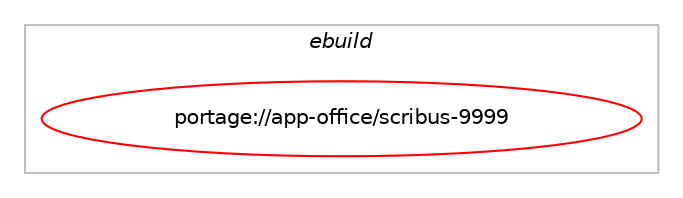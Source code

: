 digraph prolog {

# *************
# Graph options
# *************

newrank=true;
concentrate=true;
compound=true;
graph [rankdir=LR,fontname=Helvetica,fontsize=10,ranksep=1.5];#, ranksep=2.5, nodesep=0.2];
edge  [arrowhead=vee];
node  [fontname=Helvetica,fontsize=10];

# **********
# The ebuild
# **********

subgraph cluster_leftcol {
color=gray;
label=<<i>ebuild</i>>;
id [label="portage://app-office/scribus-9999", color=red, width=4, href="../app-office/scribus-9999.svg"];
}

# ****************
# The dependencies
# ****************

subgraph cluster_midcol {
color=gray;
label=<<i>dependencies</i>>;
subgraph cluster_compile {
fillcolor="#eeeeee";
style=filled;
label=<<i>compile</i>>;
# *** BEGIN UNKNOWN DEPENDENCY TYPE (TODO) ***
# id -> equal(use_conditional_group(positive,boost,portage://app-office/scribus-9999,[package_dependency(portage://app-office/scribus-9999,install,no,dev-libs,boost,none,[,,],any_same_slot,[])]))
# *** END UNKNOWN DEPENDENCY TYPE (TODO) ***

# *** BEGIN UNKNOWN DEPENDENCY TYPE (TODO) ***
# id -> equal(use_conditional_group(positive,graphicsmagick,portage://app-office/scribus-9999,[package_dependency(portage://app-office/scribus-9999,install,no,media-gfx,graphicsmagick,none,[,,],any_same_slot,[])]))
# *** END UNKNOWN DEPENDENCY TYPE (TODO) ***

# *** BEGIN UNKNOWN DEPENDENCY TYPE (TODO) ***
# id -> equal(use_conditional_group(positive,osg,portage://app-office/scribus-9999,[package_dependency(portage://app-office/scribus-9999,install,no,dev-games,openscenegraph,none,[,,],any_same_slot,[])]))
# *** END UNKNOWN DEPENDENCY TYPE (TODO) ***

# *** BEGIN UNKNOWN DEPENDENCY TYPE (TODO) ***
# id -> equal(use_conditional_group(positive,pdf,portage://app-office/scribus-9999,[package_dependency(portage://app-office/scribus-9999,install,no,app-text,podofo,none,[,,],[slot(0),equal],[])]))
# *** END UNKNOWN DEPENDENCY TYPE (TODO) ***

# *** BEGIN UNKNOWN DEPENDENCY TYPE (TODO) ***
# id -> equal(use_conditional_group(positive,python_single_target_python3_10,portage://app-office/scribus-9999,[package_dependency(portage://app-office/scribus-9999,install,no,dev-lang,python,none,[,,],[slot(3.10)],[use(optenable(tk),none)])]))
# *** END UNKNOWN DEPENDENCY TYPE (TODO) ***

# *** BEGIN UNKNOWN DEPENDENCY TYPE (TODO) ***
# id -> equal(use_conditional_group(positive,python_single_target_python3_11,portage://app-office/scribus-9999,[package_dependency(portage://app-office/scribus-9999,install,no,dev-lang,python,none,[,,],[slot(3.11)],[use(optenable(tk),none)])]))
# *** END UNKNOWN DEPENDENCY TYPE (TODO) ***

# *** BEGIN UNKNOWN DEPENDENCY TYPE (TODO) ***
# id -> equal(use_conditional_group(positive,python_single_target_python3_12,portage://app-office/scribus-9999,[package_dependency(portage://app-office/scribus-9999,install,no,dev-lang,python,none,[,,],[slot(3.12)],[use(optenable(tk),none)])]))
# *** END UNKNOWN DEPENDENCY TYPE (TODO) ***

# *** BEGIN UNKNOWN DEPENDENCY TYPE (TODO) ***
# id -> equal(use_conditional_group(positive,python_single_target_python3_13,portage://app-office/scribus-9999,[package_dependency(portage://app-office/scribus-9999,install,no,dev-lang,python,none,[,,],[slot(3.13)],[use(optenable(tk),none)])]))
# *** END UNKNOWN DEPENDENCY TYPE (TODO) ***

# *** BEGIN UNKNOWN DEPENDENCY TYPE (TODO) ***
# id -> equal(use_conditional_group(positive,scripts,portage://app-office/scribus-9999,[use_conditional_group(positive,python_single_target_python3_10,portage://app-office/scribus-9999,[package_dependency(portage://app-office/scribus-9999,install,no,dev-python,pillow,none,[,,],[],[use(optenable(tk),none),use(enable(python_targets_python3_10),negative)])]),use_conditional_group(positive,python_single_target_python3_11,portage://app-office/scribus-9999,[package_dependency(portage://app-office/scribus-9999,install,no,dev-python,pillow,none,[,,],[],[use(optenable(tk),none),use(enable(python_targets_python3_11),negative)])]),use_conditional_group(positive,python_single_target_python3_12,portage://app-office/scribus-9999,[package_dependency(portage://app-office/scribus-9999,install,no,dev-python,pillow,none,[,,],[],[use(optenable(tk),none),use(enable(python_targets_python3_12),negative)])]),use_conditional_group(positive,python_single_target_python3_13,portage://app-office/scribus-9999,[package_dependency(portage://app-office/scribus-9999,install,no,dev-python,pillow,none,[,,],[],[use(optenable(tk),none),use(enable(python_targets_python3_13),negative)])])]))
# *** END UNKNOWN DEPENDENCY TYPE (TODO) ***

# *** BEGIN UNKNOWN DEPENDENCY TYPE (TODO) ***
# id -> equal(package_dependency(portage://app-office/scribus-9999,install,no,app-text,hunspell,none,[,,],any_same_slot,[]))
# *** END UNKNOWN DEPENDENCY TYPE (TODO) ***

# *** BEGIN UNKNOWN DEPENDENCY TYPE (TODO) ***
# id -> equal(package_dependency(portage://app-office/scribus-9999,install,no,app-text,libmspub,none,[,,],[],[]))
# *** END UNKNOWN DEPENDENCY TYPE (TODO) ***

# *** BEGIN UNKNOWN DEPENDENCY TYPE (TODO) ***
# id -> equal(package_dependency(portage://app-office/scribus-9999,install,no,app-text,libqxp,none,[,,],[],[]))
# *** END UNKNOWN DEPENDENCY TYPE (TODO) ***

# *** BEGIN UNKNOWN DEPENDENCY TYPE (TODO) ***
# id -> equal(package_dependency(portage://app-office/scribus-9999,install,no,app-text,poppler,none,[,,],any_same_slot,[]))
# *** END UNKNOWN DEPENDENCY TYPE (TODO) ***

# *** BEGIN UNKNOWN DEPENDENCY TYPE (TODO) ***
# id -> equal(package_dependency(portage://app-office/scribus-9999,install,no,dev-libs,hyphen,none,[,,],[],[]))
# *** END UNKNOWN DEPENDENCY TYPE (TODO) ***

# *** BEGIN UNKNOWN DEPENDENCY TYPE (TODO) ***
# id -> equal(package_dependency(portage://app-office/scribus-9999,install,no,dev-libs,icu,none,[,,],[slot(0),equal],[]))
# *** END UNKNOWN DEPENDENCY TYPE (TODO) ***

# *** BEGIN UNKNOWN DEPENDENCY TYPE (TODO) ***
# id -> equal(package_dependency(portage://app-office/scribus-9999,install,no,dev-libs,librevenge,none,[,,],[],[]))
# *** END UNKNOWN DEPENDENCY TYPE (TODO) ***

# *** BEGIN UNKNOWN DEPENDENCY TYPE (TODO) ***
# id -> equal(package_dependency(portage://app-office/scribus-9999,install,no,dev-libs,libxml2,none,[,,],[],[]))
# *** END UNKNOWN DEPENDENCY TYPE (TODO) ***

# *** BEGIN UNKNOWN DEPENDENCY TYPE (TODO) ***
# id -> equal(package_dependency(portage://app-office/scribus-9999,install,no,dev-qt,qt5compat,none,[,,],[slot(6)],[]))
# *** END UNKNOWN DEPENDENCY TYPE (TODO) ***

# *** BEGIN UNKNOWN DEPENDENCY TYPE (TODO) ***
# id -> equal(package_dependency(portage://app-office/scribus-9999,install,no,dev-qt,qtbase,none,[,,],[slot(6)],[use(enable(cups),none),use(enable(gui),none),use(enable(network),none),use(enable(opengl),none),use(enable(X),none),use(enable(xml),none),use(enable(widgets),none)]))
# *** END UNKNOWN DEPENDENCY TYPE (TODO) ***

# *** BEGIN UNKNOWN DEPENDENCY TYPE (TODO) ***
# id -> equal(package_dependency(portage://app-office/scribus-9999,install,no,dev-qt,qtsvg,none,[,,],[slot(6)],[]))
# *** END UNKNOWN DEPENDENCY TYPE (TODO) ***

# *** BEGIN UNKNOWN DEPENDENCY TYPE (TODO) ***
# id -> equal(package_dependency(portage://app-office/scribus-9999,install,no,media-libs,fontconfig,none,[,,],[],[]))
# *** END UNKNOWN DEPENDENCY TYPE (TODO) ***

# *** BEGIN UNKNOWN DEPENDENCY TYPE (TODO) ***
# id -> equal(package_dependency(portage://app-office/scribus-9999,install,no,media-libs,freetype,none,[,,],[slot(2)],[]))
# *** END UNKNOWN DEPENDENCY TYPE (TODO) ***

# *** BEGIN UNKNOWN DEPENDENCY TYPE (TODO) ***
# id -> equal(package_dependency(portage://app-office/scribus-9999,install,no,media-libs,harfbuzz,none,[,,],[slot(0),equal],[use(enable(icu),none)]))
# *** END UNKNOWN DEPENDENCY TYPE (TODO) ***

# *** BEGIN UNKNOWN DEPENDENCY TYPE (TODO) ***
# id -> equal(package_dependency(portage://app-office/scribus-9999,install,no,media-libs,lcms,none,[,,],[slot(2)],[]))
# *** END UNKNOWN DEPENDENCY TYPE (TODO) ***

# *** BEGIN UNKNOWN DEPENDENCY TYPE (TODO) ***
# id -> equal(package_dependency(portage://app-office/scribus-9999,install,no,media-libs,libcdr,none,[,,],[],[]))
# *** END UNKNOWN DEPENDENCY TYPE (TODO) ***

# *** BEGIN UNKNOWN DEPENDENCY TYPE (TODO) ***
# id -> equal(package_dependency(portage://app-office/scribus-9999,install,no,media-libs,libfreehand,none,[,,],[],[]))
# *** END UNKNOWN DEPENDENCY TYPE (TODO) ***

# *** BEGIN UNKNOWN DEPENDENCY TYPE (TODO) ***
# id -> equal(package_dependency(portage://app-office/scribus-9999,install,no,media-libs,libjpeg-turbo,none,[,,],any_same_slot,[]))
# *** END UNKNOWN DEPENDENCY TYPE (TODO) ***

# *** BEGIN UNKNOWN DEPENDENCY TYPE (TODO) ***
# id -> equal(package_dependency(portage://app-office/scribus-9999,install,no,media-libs,libpagemaker,none,[,,],[],[]))
# *** END UNKNOWN DEPENDENCY TYPE (TODO) ***

# *** BEGIN UNKNOWN DEPENDENCY TYPE (TODO) ***
# id -> equal(package_dependency(portage://app-office/scribus-9999,install,no,media-libs,libpng,none,[,,],[slot(0),equal],[]))
# *** END UNKNOWN DEPENDENCY TYPE (TODO) ***

# *** BEGIN UNKNOWN DEPENDENCY TYPE (TODO) ***
# id -> equal(package_dependency(portage://app-office/scribus-9999,install,no,media-libs,libvisio,none,[,,],[],[]))
# *** END UNKNOWN DEPENDENCY TYPE (TODO) ***

# *** BEGIN UNKNOWN DEPENDENCY TYPE (TODO) ***
# id -> equal(package_dependency(portage://app-office/scribus-9999,install,no,media-libs,libzmf,none,[,,],[],[]))
# *** END UNKNOWN DEPENDENCY TYPE (TODO) ***

# *** BEGIN UNKNOWN DEPENDENCY TYPE (TODO) ***
# id -> equal(package_dependency(portage://app-office/scribus-9999,install,no,media-libs,tiff,none,[,,],any_same_slot,[]))
# *** END UNKNOWN DEPENDENCY TYPE (TODO) ***

# *** BEGIN UNKNOWN DEPENDENCY TYPE (TODO) ***
# id -> equal(package_dependency(portage://app-office/scribus-9999,install,no,net-print,cups,none,[,,],[],[]))
# *** END UNKNOWN DEPENDENCY TYPE (TODO) ***

# *** BEGIN UNKNOWN DEPENDENCY TYPE (TODO) ***
# id -> equal(package_dependency(portage://app-office/scribus-9999,install,no,sys-libs,zlib,none,[,,],[],[use(enable(minizip),none)]))
# *** END UNKNOWN DEPENDENCY TYPE (TODO) ***

# *** BEGIN UNKNOWN DEPENDENCY TYPE (TODO) ***
# id -> equal(package_dependency(portage://app-office/scribus-9999,install,no,x11-libs,cairo,none,[,,],[],[use(enable(X),none),use(enable(svg),positive)]))
# *** END UNKNOWN DEPENDENCY TYPE (TODO) ***

# *** BEGIN UNKNOWN DEPENDENCY TYPE (TODO) ***
# id -> equal(package_dependency(portage://app-office/scribus-9999,install,no,x11-libs,libxcb,none,[,,],[],[]))
# *** END UNKNOWN DEPENDENCY TYPE (TODO) ***

}
subgraph cluster_compileandrun {
fillcolor="#eeeeee";
style=filled;
label=<<i>compile and run</i>>;
}
subgraph cluster_run {
fillcolor="#eeeeee";
style=filled;
label=<<i>run</i>>;
# *** BEGIN UNKNOWN DEPENDENCY TYPE (TODO) ***
# id -> equal(use_conditional_group(positive,boost,portage://app-office/scribus-9999,[package_dependency(portage://app-office/scribus-9999,run,no,dev-libs,boost,none,[,,],any_same_slot,[])]))
# *** END UNKNOWN DEPENDENCY TYPE (TODO) ***

# *** BEGIN UNKNOWN DEPENDENCY TYPE (TODO) ***
# id -> equal(use_conditional_group(positive,graphicsmagick,portage://app-office/scribus-9999,[package_dependency(portage://app-office/scribus-9999,run,no,media-gfx,graphicsmagick,none,[,,],any_same_slot,[])]))
# *** END UNKNOWN DEPENDENCY TYPE (TODO) ***

# *** BEGIN UNKNOWN DEPENDENCY TYPE (TODO) ***
# id -> equal(use_conditional_group(positive,osg,portage://app-office/scribus-9999,[package_dependency(portage://app-office/scribus-9999,run,no,dev-games,openscenegraph,none,[,,],any_same_slot,[])]))
# *** END UNKNOWN DEPENDENCY TYPE (TODO) ***

# *** BEGIN UNKNOWN DEPENDENCY TYPE (TODO) ***
# id -> equal(use_conditional_group(positive,pdf,portage://app-office/scribus-9999,[package_dependency(portage://app-office/scribus-9999,run,no,app-text,podofo,none,[,,],[slot(0),equal],[])]))
# *** END UNKNOWN DEPENDENCY TYPE (TODO) ***

# *** BEGIN UNKNOWN DEPENDENCY TYPE (TODO) ***
# id -> equal(use_conditional_group(positive,python_single_target_python3_10,portage://app-office/scribus-9999,[package_dependency(portage://app-office/scribus-9999,run,no,dev-lang,python,none,[,,],[slot(3.10)],[use(optenable(tk),none)])]))
# *** END UNKNOWN DEPENDENCY TYPE (TODO) ***

# *** BEGIN UNKNOWN DEPENDENCY TYPE (TODO) ***
# id -> equal(use_conditional_group(positive,python_single_target_python3_11,portage://app-office/scribus-9999,[package_dependency(portage://app-office/scribus-9999,run,no,dev-lang,python,none,[,,],[slot(3.11)],[use(optenable(tk),none)])]))
# *** END UNKNOWN DEPENDENCY TYPE (TODO) ***

# *** BEGIN UNKNOWN DEPENDENCY TYPE (TODO) ***
# id -> equal(use_conditional_group(positive,python_single_target_python3_12,portage://app-office/scribus-9999,[package_dependency(portage://app-office/scribus-9999,run,no,dev-lang,python,none,[,,],[slot(3.12)],[use(optenable(tk),none)])]))
# *** END UNKNOWN DEPENDENCY TYPE (TODO) ***

# *** BEGIN UNKNOWN DEPENDENCY TYPE (TODO) ***
# id -> equal(use_conditional_group(positive,python_single_target_python3_13,portage://app-office/scribus-9999,[package_dependency(portage://app-office/scribus-9999,run,no,dev-lang,python,none,[,,],[slot(3.13)],[use(optenable(tk),none)])]))
# *** END UNKNOWN DEPENDENCY TYPE (TODO) ***

# *** BEGIN UNKNOWN DEPENDENCY TYPE (TODO) ***
# id -> equal(use_conditional_group(positive,scripts,portage://app-office/scribus-9999,[use_conditional_group(positive,python_single_target_python3_10,portage://app-office/scribus-9999,[package_dependency(portage://app-office/scribus-9999,run,no,dev-python,pillow,none,[,,],[],[use(optenable(tk),none),use(enable(python_targets_python3_10),negative)])]),use_conditional_group(positive,python_single_target_python3_11,portage://app-office/scribus-9999,[package_dependency(portage://app-office/scribus-9999,run,no,dev-python,pillow,none,[,,],[],[use(optenable(tk),none),use(enable(python_targets_python3_11),negative)])]),use_conditional_group(positive,python_single_target_python3_12,portage://app-office/scribus-9999,[package_dependency(portage://app-office/scribus-9999,run,no,dev-python,pillow,none,[,,],[],[use(optenable(tk),none),use(enable(python_targets_python3_12),negative)])]),use_conditional_group(positive,python_single_target_python3_13,portage://app-office/scribus-9999,[package_dependency(portage://app-office/scribus-9999,run,no,dev-python,pillow,none,[,,],[],[use(optenable(tk),none),use(enable(python_targets_python3_13),negative)])])]))
# *** END UNKNOWN DEPENDENCY TYPE (TODO) ***

# *** BEGIN UNKNOWN DEPENDENCY TYPE (TODO) ***
# id -> equal(package_dependency(portage://app-office/scribus-9999,run,no,app-text,ghostscript-gpl,none,[,,],[],[]))
# *** END UNKNOWN DEPENDENCY TYPE (TODO) ***

# *** BEGIN UNKNOWN DEPENDENCY TYPE (TODO) ***
# id -> equal(package_dependency(portage://app-office/scribus-9999,run,no,app-text,hunspell,none,[,,],any_same_slot,[]))
# *** END UNKNOWN DEPENDENCY TYPE (TODO) ***

# *** BEGIN UNKNOWN DEPENDENCY TYPE (TODO) ***
# id -> equal(package_dependency(portage://app-office/scribus-9999,run,no,app-text,libmspub,none,[,,],[],[]))
# *** END UNKNOWN DEPENDENCY TYPE (TODO) ***

# *** BEGIN UNKNOWN DEPENDENCY TYPE (TODO) ***
# id -> equal(package_dependency(portage://app-office/scribus-9999,run,no,app-text,libqxp,none,[,,],[],[]))
# *** END UNKNOWN DEPENDENCY TYPE (TODO) ***

# *** BEGIN UNKNOWN DEPENDENCY TYPE (TODO) ***
# id -> equal(package_dependency(portage://app-office/scribus-9999,run,no,app-text,poppler,none,[,,],any_same_slot,[]))
# *** END UNKNOWN DEPENDENCY TYPE (TODO) ***

# *** BEGIN UNKNOWN DEPENDENCY TYPE (TODO) ***
# id -> equal(package_dependency(portage://app-office/scribus-9999,run,no,dev-libs,hyphen,none,[,,],[],[]))
# *** END UNKNOWN DEPENDENCY TYPE (TODO) ***

# *** BEGIN UNKNOWN DEPENDENCY TYPE (TODO) ***
# id -> equal(package_dependency(portage://app-office/scribus-9999,run,no,dev-libs,icu,none,[,,],[slot(0),equal],[]))
# *** END UNKNOWN DEPENDENCY TYPE (TODO) ***

# *** BEGIN UNKNOWN DEPENDENCY TYPE (TODO) ***
# id -> equal(package_dependency(portage://app-office/scribus-9999,run,no,dev-libs,librevenge,none,[,,],[],[]))
# *** END UNKNOWN DEPENDENCY TYPE (TODO) ***

# *** BEGIN UNKNOWN DEPENDENCY TYPE (TODO) ***
# id -> equal(package_dependency(portage://app-office/scribus-9999,run,no,dev-libs,libxml2,none,[,,],[],[]))
# *** END UNKNOWN DEPENDENCY TYPE (TODO) ***

# *** BEGIN UNKNOWN DEPENDENCY TYPE (TODO) ***
# id -> equal(package_dependency(portage://app-office/scribus-9999,run,no,dev-qt,qt5compat,none,[,,],[slot(6)],[]))
# *** END UNKNOWN DEPENDENCY TYPE (TODO) ***

# *** BEGIN UNKNOWN DEPENDENCY TYPE (TODO) ***
# id -> equal(package_dependency(portage://app-office/scribus-9999,run,no,dev-qt,qtbase,none,[,,],[slot(6)],[use(enable(cups),none),use(enable(gui),none),use(enable(network),none),use(enable(opengl),none),use(enable(X),none),use(enable(xml),none),use(enable(widgets),none)]))
# *** END UNKNOWN DEPENDENCY TYPE (TODO) ***

# *** BEGIN UNKNOWN DEPENDENCY TYPE (TODO) ***
# id -> equal(package_dependency(portage://app-office/scribus-9999,run,no,dev-qt,qtsvg,none,[,,],[slot(6)],[]))
# *** END UNKNOWN DEPENDENCY TYPE (TODO) ***

# *** BEGIN UNKNOWN DEPENDENCY TYPE (TODO) ***
# id -> equal(package_dependency(portage://app-office/scribus-9999,run,no,media-libs,fontconfig,none,[,,],[],[]))
# *** END UNKNOWN DEPENDENCY TYPE (TODO) ***

# *** BEGIN UNKNOWN DEPENDENCY TYPE (TODO) ***
# id -> equal(package_dependency(portage://app-office/scribus-9999,run,no,media-libs,freetype,none,[,,],[slot(2)],[]))
# *** END UNKNOWN DEPENDENCY TYPE (TODO) ***

# *** BEGIN UNKNOWN DEPENDENCY TYPE (TODO) ***
# id -> equal(package_dependency(portage://app-office/scribus-9999,run,no,media-libs,harfbuzz,none,[,,],[slot(0),equal],[use(enable(icu),none)]))
# *** END UNKNOWN DEPENDENCY TYPE (TODO) ***

# *** BEGIN UNKNOWN DEPENDENCY TYPE (TODO) ***
# id -> equal(package_dependency(portage://app-office/scribus-9999,run,no,media-libs,lcms,none,[,,],[slot(2)],[]))
# *** END UNKNOWN DEPENDENCY TYPE (TODO) ***

# *** BEGIN UNKNOWN DEPENDENCY TYPE (TODO) ***
# id -> equal(package_dependency(portage://app-office/scribus-9999,run,no,media-libs,libcdr,none,[,,],[],[]))
# *** END UNKNOWN DEPENDENCY TYPE (TODO) ***

# *** BEGIN UNKNOWN DEPENDENCY TYPE (TODO) ***
# id -> equal(package_dependency(portage://app-office/scribus-9999,run,no,media-libs,libfreehand,none,[,,],[],[]))
# *** END UNKNOWN DEPENDENCY TYPE (TODO) ***

# *** BEGIN UNKNOWN DEPENDENCY TYPE (TODO) ***
# id -> equal(package_dependency(portage://app-office/scribus-9999,run,no,media-libs,libjpeg-turbo,none,[,,],any_same_slot,[]))
# *** END UNKNOWN DEPENDENCY TYPE (TODO) ***

# *** BEGIN UNKNOWN DEPENDENCY TYPE (TODO) ***
# id -> equal(package_dependency(portage://app-office/scribus-9999,run,no,media-libs,libpagemaker,none,[,,],[],[]))
# *** END UNKNOWN DEPENDENCY TYPE (TODO) ***

# *** BEGIN UNKNOWN DEPENDENCY TYPE (TODO) ***
# id -> equal(package_dependency(portage://app-office/scribus-9999,run,no,media-libs,libpng,none,[,,],[slot(0),equal],[]))
# *** END UNKNOWN DEPENDENCY TYPE (TODO) ***

# *** BEGIN UNKNOWN DEPENDENCY TYPE (TODO) ***
# id -> equal(package_dependency(portage://app-office/scribus-9999,run,no,media-libs,libvisio,none,[,,],[],[]))
# *** END UNKNOWN DEPENDENCY TYPE (TODO) ***

# *** BEGIN UNKNOWN DEPENDENCY TYPE (TODO) ***
# id -> equal(package_dependency(portage://app-office/scribus-9999,run,no,media-libs,libzmf,none,[,,],[],[]))
# *** END UNKNOWN DEPENDENCY TYPE (TODO) ***

# *** BEGIN UNKNOWN DEPENDENCY TYPE (TODO) ***
# id -> equal(package_dependency(portage://app-office/scribus-9999,run,no,media-libs,tiff,none,[,,],any_same_slot,[]))
# *** END UNKNOWN DEPENDENCY TYPE (TODO) ***

# *** BEGIN UNKNOWN DEPENDENCY TYPE (TODO) ***
# id -> equal(package_dependency(portage://app-office/scribus-9999,run,no,net-print,cups,none,[,,],[],[]))
# *** END UNKNOWN DEPENDENCY TYPE (TODO) ***

# *** BEGIN UNKNOWN DEPENDENCY TYPE (TODO) ***
# id -> equal(package_dependency(portage://app-office/scribus-9999,run,no,sys-libs,zlib,none,[,,],[],[use(enable(minizip),none)]))
# *** END UNKNOWN DEPENDENCY TYPE (TODO) ***

# *** BEGIN UNKNOWN DEPENDENCY TYPE (TODO) ***
# id -> equal(package_dependency(portage://app-office/scribus-9999,run,no,x11-libs,cairo,none,[,,],[],[use(enable(X),none),use(enable(svg),positive)]))
# *** END UNKNOWN DEPENDENCY TYPE (TODO) ***

# *** BEGIN UNKNOWN DEPENDENCY TYPE (TODO) ***
# id -> equal(package_dependency(portage://app-office/scribus-9999,run,no,x11-libs,libxcb,none,[,,],[],[]))
# *** END UNKNOWN DEPENDENCY TYPE (TODO) ***

}
}

# **************
# The candidates
# **************

subgraph cluster_choices {
rank=same;
color=gray;
label=<<i>candidates</i>>;

}

}
